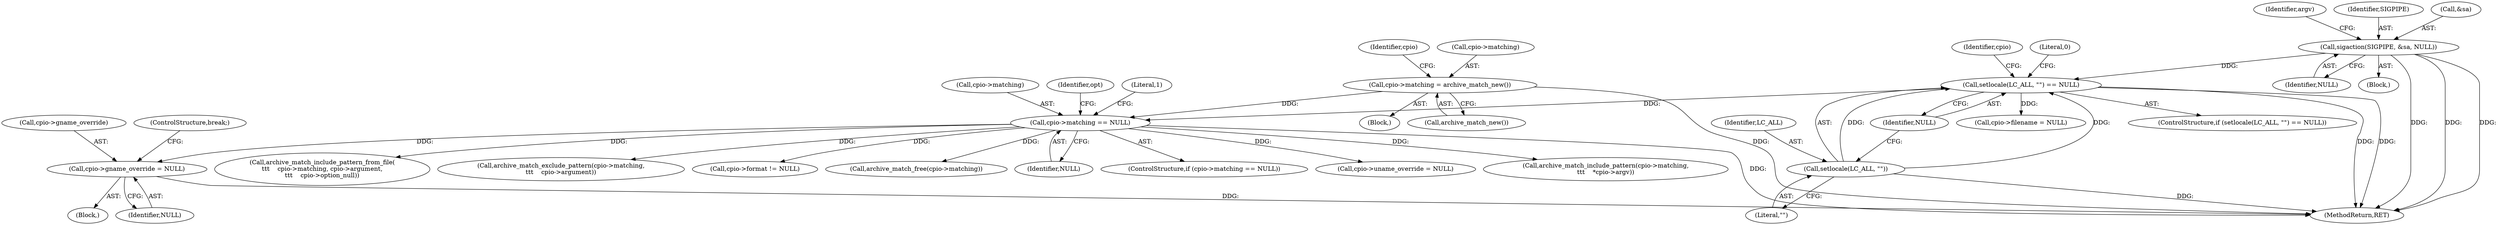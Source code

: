 digraph "0_libarchive_59357157706d47c365b2227739e17daba3607526@pointer" {
"1000714" [label="(Call,cpio->gname_override = NULL)"];
"1000321" [label="(Call,cpio->matching == NULL)"];
"1000315" [label="(Call,cpio->matching = archive_match_new())"];
"1000211" [label="(Call,setlocale(LC_ALL, \"\") == NULL)"];
"1000212" [label="(Call,setlocale(LC_ALL, \"\"))"];
"1000201" [label="(Call,sigaction(SIGPIPE, &sa, NULL))"];
"1000221" [label="(Identifier,cpio)"];
"1000325" [label="(Identifier,NULL)"];
"1000708" [label="(Block,)"];
"1000212" [label="(Call,setlocale(LC_ALL, \"\"))"];
"1000322" [label="(Call,cpio->matching)"];
"1000333" [label="(Identifier,opt)"];
"1000904" [label="(Call,archive_match_include_pattern(cpio->matching,\n\t\t\t    *cpio->argv))"];
"1000211" [label="(Call,setlocale(LC_ALL, \"\") == NULL)"];
"1000718" [label="(Identifier,NULL)"];
"1000205" [label="(Identifier,NULL)"];
"1000995" [label="(MethodReturn,RET)"];
"1000319" [label="(Call,archive_match_new())"];
"1000417" [label="(Call,archive_match_include_pattern_from_file(\n\t\t\t    cpio->matching, cpio->argument,\n\t\t\t    cpio->option_null))"];
"1000449" [label="(Call,archive_match_exclude_pattern(cpio->matching,\n\t\t\t    cpio->argument))"];
"1000184" [label="(Block,)"];
"1000327" [label="(Literal,1)"];
"1000214" [label="(Literal,\"\")"];
"1000155" [label="(Block,)"];
"1000310" [label="(Call,cpio->filename = NULL)"];
"1000715" [label="(Call,cpio->gname_override)"];
"1000316" [label="(Call,cpio->matching)"];
"1000213" [label="(Identifier,LC_ALL)"];
"1000208" [label="(Identifier,argv)"];
"1000202" [label="(Identifier,SIGPIPE)"];
"1000832" [label="(Call,cpio->format != NULL)"];
"1000201" [label="(Call,sigaction(SIGPIPE, &sa, NULL))"];
"1000971" [label="(Call,archive_match_free(cpio->matching))"];
"1000714" [label="(Call,cpio->gname_override = NULL)"];
"1000217" [label="(Literal,0)"];
"1000323" [label="(Identifier,cpio)"];
"1000320" [label="(ControlStructure,if (cpio->matching == NULL))"];
"1000321" [label="(Call,cpio->matching == NULL)"];
"1000719" [label="(ControlStructure,break;)"];
"1000698" [label="(Call,cpio->uname_override = NULL)"];
"1000203" [label="(Call,&sa)"];
"1000215" [label="(Identifier,NULL)"];
"1000315" [label="(Call,cpio->matching = archive_match_new())"];
"1000210" [label="(ControlStructure,if (setlocale(LC_ALL, \"\") == NULL))"];
"1000714" -> "1000708"  [label="AST: "];
"1000714" -> "1000718"  [label="CFG: "];
"1000715" -> "1000714"  [label="AST: "];
"1000718" -> "1000714"  [label="AST: "];
"1000719" -> "1000714"  [label="CFG: "];
"1000714" -> "1000995"  [label="DDG: "];
"1000321" -> "1000714"  [label="DDG: "];
"1000321" -> "1000320"  [label="AST: "];
"1000321" -> "1000325"  [label="CFG: "];
"1000322" -> "1000321"  [label="AST: "];
"1000325" -> "1000321"  [label="AST: "];
"1000327" -> "1000321"  [label="CFG: "];
"1000333" -> "1000321"  [label="CFG: "];
"1000321" -> "1000995"  [label="DDG: "];
"1000315" -> "1000321"  [label="DDG: "];
"1000211" -> "1000321"  [label="DDG: "];
"1000321" -> "1000417"  [label="DDG: "];
"1000321" -> "1000449"  [label="DDG: "];
"1000321" -> "1000698"  [label="DDG: "];
"1000321" -> "1000832"  [label="DDG: "];
"1000321" -> "1000904"  [label="DDG: "];
"1000321" -> "1000971"  [label="DDG: "];
"1000315" -> "1000155"  [label="AST: "];
"1000315" -> "1000319"  [label="CFG: "];
"1000316" -> "1000315"  [label="AST: "];
"1000319" -> "1000315"  [label="AST: "];
"1000323" -> "1000315"  [label="CFG: "];
"1000315" -> "1000995"  [label="DDG: "];
"1000211" -> "1000210"  [label="AST: "];
"1000211" -> "1000215"  [label="CFG: "];
"1000212" -> "1000211"  [label="AST: "];
"1000215" -> "1000211"  [label="AST: "];
"1000217" -> "1000211"  [label="CFG: "];
"1000221" -> "1000211"  [label="CFG: "];
"1000211" -> "1000995"  [label="DDG: "];
"1000211" -> "1000995"  [label="DDG: "];
"1000212" -> "1000211"  [label="DDG: "];
"1000212" -> "1000211"  [label="DDG: "];
"1000201" -> "1000211"  [label="DDG: "];
"1000211" -> "1000310"  [label="DDG: "];
"1000212" -> "1000214"  [label="CFG: "];
"1000213" -> "1000212"  [label="AST: "];
"1000214" -> "1000212"  [label="AST: "];
"1000215" -> "1000212"  [label="CFG: "];
"1000212" -> "1000995"  [label="DDG: "];
"1000201" -> "1000184"  [label="AST: "];
"1000201" -> "1000205"  [label="CFG: "];
"1000202" -> "1000201"  [label="AST: "];
"1000203" -> "1000201"  [label="AST: "];
"1000205" -> "1000201"  [label="AST: "];
"1000208" -> "1000201"  [label="CFG: "];
"1000201" -> "1000995"  [label="DDG: "];
"1000201" -> "1000995"  [label="DDG: "];
"1000201" -> "1000995"  [label="DDG: "];
}
